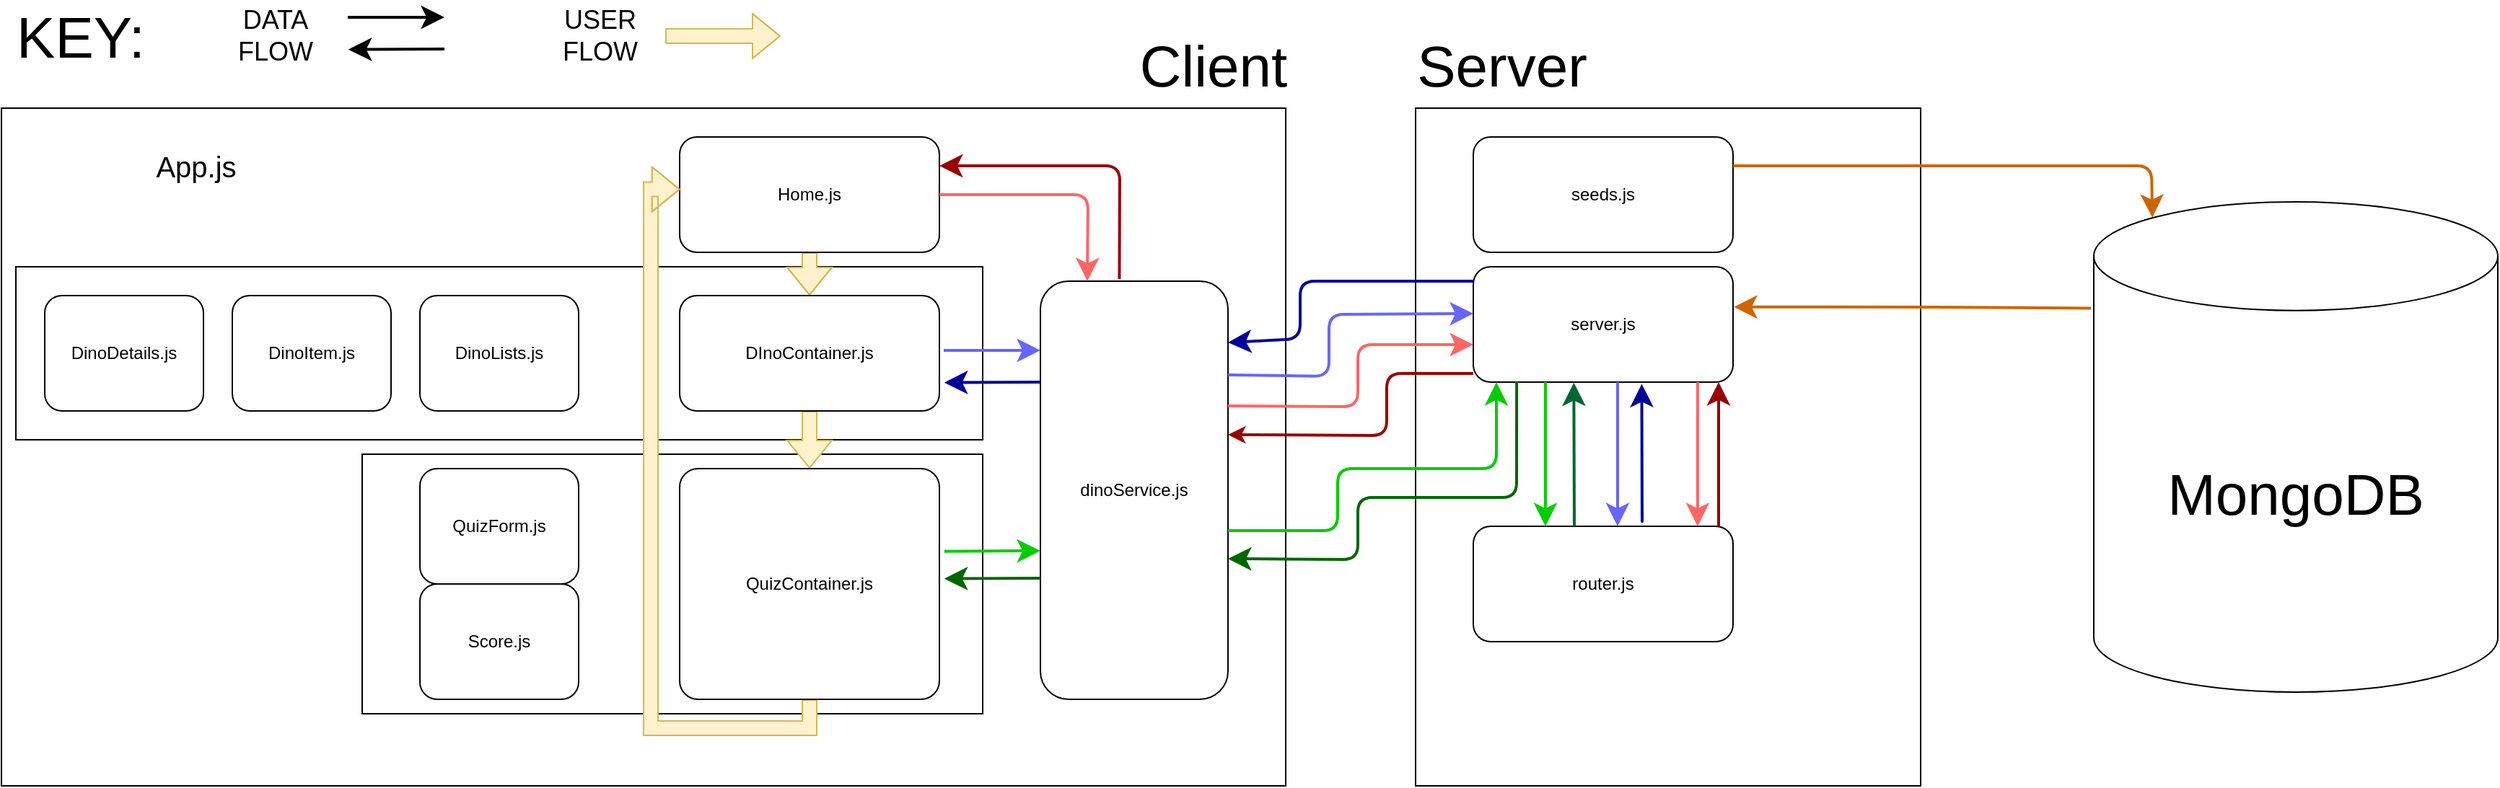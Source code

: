 <mxfile version="14.9.8" type="device"><diagram id="69IqrSRQx-XVBnigVxtG" name="Page-1"><mxGraphModel dx="1613" dy="448" grid="1" gridSize="10" guides="1" tooltips="1" connect="1" arrows="1" fold="1" page="1" pageScale="1" pageWidth="827" pageHeight="1169" math="0" shadow="0"><root><mxCell id="0"/><mxCell id="1" parent="0"/><mxCell id="CkuuCCrntn-yMbLoEFMr-21" value="" style="rounded=0;whiteSpace=wrap;html=1;" vertex="1" parent="1"><mxGeometry x="-350" y="200" width="670" height="120" as="geometry"/></mxCell><mxCell id="HHuKCilpXihRQzWT8LTN-1" value="" style="rounded=0;whiteSpace=wrap;html=1;fillColor=none;" parent="1" vertex="1"><mxGeometry x="-360" y="90" width="890" height="470" as="geometry"/></mxCell><mxCell id="CkuuCCrntn-yMbLoEFMr-20" value="" style="rounded=0;whiteSpace=wrap;html=1;" vertex="1" parent="1"><mxGeometry x="-110" y="330" width="430" height="180" as="geometry"/></mxCell><mxCell id="HHuKCilpXihRQzWT8LTN-2" value="" style="rounded=0;whiteSpace=wrap;html=1;fillColor=none;" parent="1" vertex="1"><mxGeometry x="620" y="90" width="350" height="470" as="geometry"/></mxCell><mxCell id="HHuKCilpXihRQzWT8LTN-4" value="&lt;font style=&quot;font-size: 40px&quot;&gt;MongoDB&lt;/font&gt;" style="shape=cylinder3;whiteSpace=wrap;html=1;boundedLbl=1;backgroundOutline=1;size=37.667;fillColor=none;" parent="1" vertex="1"><mxGeometry x="1090" y="155" width="280" height="340" as="geometry"/></mxCell><mxCell id="HHuKCilpXihRQzWT8LTN-5" value="&lt;font style=&quot;font-size: 40px&quot;&gt;Client&lt;/font&gt;" style="text;html=1;strokeColor=none;fillColor=none;align=center;verticalAlign=middle;whiteSpace=wrap;rounded=0;" parent="1" vertex="1"><mxGeometry x="460" y="50" width="40" height="20" as="geometry"/></mxCell><mxCell id="CkuuCCrntn-yMbLoEFMr-6" value="" style="edgeStyle=orthogonalEdgeStyle;shape=flexArrow;rounded=0;orthogonalLoop=1;jettySize=auto;html=1;strokeColor=#d6b656;fillColor=#fff2cc;" edge="1" parent="1" source="HHuKCilpXihRQzWT8LTN-6" target="HHuKCilpXihRQzWT8LTN-7"><mxGeometry relative="1" as="geometry"/></mxCell><mxCell id="HHuKCilpXihRQzWT8LTN-6" value="Home.js" style="rounded=1;whiteSpace=wrap;html=1;fillColor=none;" parent="1" vertex="1"><mxGeometry x="110" y="110" width="180" height="80" as="geometry"/></mxCell><mxCell id="CkuuCCrntn-yMbLoEFMr-7" value="" style="edgeStyle=orthogonalEdgeStyle;shape=flexArrow;rounded=0;orthogonalLoop=1;jettySize=auto;html=1;strokeColor=#d6b656;fillColor=#fff2cc;" edge="1" parent="1" source="HHuKCilpXihRQzWT8LTN-7" target="HHuKCilpXihRQzWT8LTN-12"><mxGeometry relative="1" as="geometry"/></mxCell><mxCell id="HHuKCilpXihRQzWT8LTN-7" value="DInoContainer.js" style="rounded=1;whiteSpace=wrap;html=1;fillColor=none;" parent="1" vertex="1"><mxGeometry x="110" y="220" width="180" height="80" as="geometry"/></mxCell><mxCell id="HHuKCilpXihRQzWT8LTN-10" value="DinoDetails.js" style="rounded=1;whiteSpace=wrap;html=1;fillColor=none;" parent="1" vertex="1"><mxGeometry x="-330" y="220" width="110" height="80" as="geometry"/></mxCell><mxCell id="HHuKCilpXihRQzWT8LTN-11" value="dinoService.js" style="rounded=1;whiteSpace=wrap;html=1;fillColor=none;" parent="1" vertex="1"><mxGeometry x="360" y="210" width="130" height="290" as="geometry"/></mxCell><mxCell id="CkuuCCrntn-yMbLoEFMr-8" style="edgeStyle=orthogonalEdgeStyle;shape=flexArrow;rounded=0;orthogonalLoop=1;jettySize=auto;html=1;exitX=0.5;exitY=1;exitDx=0;exitDy=0;strokeColor=#d6b656;entryX=0.002;entryY=0.454;entryDx=0;entryDy=0;entryPerimeter=0;fillColor=#fff2cc;" edge="1" parent="1" source="HHuKCilpXihRQzWT8LTN-12" target="HHuKCilpXihRQzWT8LTN-6"><mxGeometry relative="1" as="geometry"/></mxCell><mxCell id="HHuKCilpXihRQzWT8LTN-12" value="QuizContainer.js" style="rounded=1;whiteSpace=wrap;html=1;fillColor=none;arcSize=8;" parent="1" vertex="1"><mxGeometry x="110" y="340" width="180" height="160" as="geometry"/></mxCell><mxCell id="HHuKCilpXihRQzWT8LTN-13" value="QuizForm.js" style="rounded=1;whiteSpace=wrap;html=1;fillColor=none;" parent="1" vertex="1"><mxGeometry x="-70" y="340" width="110" height="80" as="geometry"/></mxCell><mxCell id="HHuKCilpXihRQzWT8LTN-16" value="DinoItem.js" style="rounded=1;whiteSpace=wrap;html=1;fillColor=none;" parent="1" vertex="1"><mxGeometry x="-200" y="220" width="110" height="80" as="geometry"/></mxCell><mxCell id="HHuKCilpXihRQzWT8LTN-17" value="DinoLists.js" style="rounded=1;whiteSpace=wrap;html=1;fillColor=none;" parent="1" vertex="1"><mxGeometry x="-70" y="220" width="110" height="80" as="geometry"/></mxCell><mxCell id="HHuKCilpXihRQzWT8LTN-18" value="Score.js" style="rounded=1;whiteSpace=wrap;html=1;fillColor=none;" parent="1" vertex="1"><mxGeometry x="-70" y="420" width="110" height="80" as="geometry"/></mxCell><mxCell id="HHuKCilpXihRQzWT8LTN-19" value="&lt;span style=&quot;font-size: 40px&quot;&gt;Server&lt;/span&gt;" style="text;html=1;strokeColor=none;fillColor=none;align=center;verticalAlign=middle;whiteSpace=wrap;rounded=0;" parent="1" vertex="1"><mxGeometry x="660" y="50" width="40" height="20" as="geometry"/></mxCell><mxCell id="HHuKCilpXihRQzWT8LTN-21" value="seeds.js" style="rounded=1;whiteSpace=wrap;html=1;fillColor=none;" parent="1" vertex="1"><mxGeometry x="660" y="110" width="180" height="80" as="geometry"/></mxCell><mxCell id="HHuKCilpXihRQzWT8LTN-22" value="server.js" style="rounded=1;whiteSpace=wrap;html=1;fillColor=none;" parent="1" vertex="1"><mxGeometry x="660" y="200" width="180" height="80" as="geometry"/></mxCell><mxCell id="HHuKCilpXihRQzWT8LTN-23" value="router.js" style="rounded=1;whiteSpace=wrap;html=1;fillColor=none;" parent="1" vertex="1"><mxGeometry x="660" y="380" width="180" height="80" as="geometry"/></mxCell><mxCell id="HHuKCilpXihRQzWT8LTN-26" value="" style="endArrow=classic;html=1;strokeWidth=2;endFill=1;endSize=10;exitX=1;exitY=0.5;exitDx=0;exitDy=0;entryX=0.25;entryY=0;entryDx=0;entryDy=0;strokeColor=#FF6666;" parent="1" source="HHuKCilpXihRQzWT8LTN-6" target="HHuKCilpXihRQzWT8LTN-11" edge="1"><mxGeometry width="50" height="50" relative="1" as="geometry"><mxPoint x="340" y="60" as="sourcePoint"/><mxPoint x="390" y="10" as="targetPoint"/><Array as="points"><mxPoint x="320" y="150"/><mxPoint x="393" y="150"/></Array></mxGeometry></mxCell><mxCell id="HHuKCilpXihRQzWT8LTN-28" value="" style="endArrow=classic;html=1;strokeWidth=2;endFill=1;endSize=10;exitX=1;exitY=0.25;exitDx=0;exitDy=0;entryX=0;entryY=0.5;entryDx=0;entryDy=0;strokeColor=#FF6666;" parent="1" edge="1"><mxGeometry width="50" height="50" relative="1" as="geometry"><mxPoint x="490" y="296.5" as="sourcePoint"/><mxPoint x="660" y="254" as="targetPoint"/><Array as="points"><mxPoint x="580" y="297"/><mxPoint x="580" y="254"/></Array></mxGeometry></mxCell><mxCell id="HHuKCilpXihRQzWT8LTN-30" value="" style="endArrow=classic;html=1;strokeWidth=2;endFill=1;endSize=10;entryX=0.5;entryY=0;entryDx=0;entryDy=0;strokeColor=#FF6666;" parent="1" edge="1"><mxGeometry width="50" height="50" relative="1" as="geometry"><mxPoint x="815.46" y="280" as="sourcePoint"/><mxPoint x="815.46" y="380" as="targetPoint"/><Array as="points"><mxPoint x="815.46" y="280"/></Array></mxGeometry></mxCell><mxCell id="HHuKCilpXihRQzWT8LTN-38" value="" style="endArrow=classic;html=1;endSize=10;strokeColor=#990000;strokeWidth=2;entryX=0.75;entryY=1;entryDx=0;entryDy=0;exitX=0.75;exitY=0;exitDx=0;exitDy=0;" parent="1" edge="1"><mxGeometry width="50" height="50" relative="1" as="geometry"><mxPoint x="830.0" y="380" as="sourcePoint"/><mxPoint x="830.0" y="280" as="targetPoint"/></mxGeometry></mxCell><mxCell id="HHuKCilpXihRQzWT8LTN-40" value="" style="endArrow=none;html=1;strokeWidth=2;endFill=0;endSize=10;exitX=1;exitY=0.25;exitDx=0;exitDy=0;entryX=0;entryY=0.5;entryDx=0;entryDy=0;strokeColor=#990000;startArrow=classic;startFill=1;" parent="1" edge="1"><mxGeometry width="50" height="50" relative="1" as="geometry"><mxPoint x="490" y="316.5" as="sourcePoint"/><mxPoint x="660" y="274" as="targetPoint"/><Array as="points"><mxPoint x="600" y="317"/><mxPoint x="600" y="274"/></Array></mxGeometry></mxCell><mxCell id="HHuKCilpXihRQzWT8LTN-42" value="" style="endArrow=classic;html=1;endSize=10;strokeWidth=2;strokeColor=#6666FF;" parent="1" edge="1"><mxGeometry width="50" height="50" relative="1" as="geometry"><mxPoint x="293" y="258" as="sourcePoint"/><mxPoint x="360" y="258" as="targetPoint"/></mxGeometry></mxCell><mxCell id="HHuKCilpXihRQzWT8LTN-44" value="" style="endArrow=classic;html=1;strokeWidth=2;endFill=1;endSize=10;exitX=1;exitY=0.25;exitDx=0;exitDy=0;entryX=0;entryY=0.5;entryDx=0;entryDy=0;strokeColor=#6666FF;" parent="1" edge="1"><mxGeometry width="50" height="50" relative="1" as="geometry"><mxPoint x="490" y="275" as="sourcePoint"/><mxPoint x="660" y="232.5" as="targetPoint"/><Array as="points"><mxPoint x="560" y="276"/><mxPoint x="560" y="233"/></Array></mxGeometry></mxCell><mxCell id="HHuKCilpXihRQzWT8LTN-45" value="" style="endArrow=classic;html=1;strokeWidth=2;endFill=1;endSize=10;entryX=0.5;entryY=0;entryDx=0;entryDy=0;strokeColor=#6666FF;" parent="1" edge="1"><mxGeometry width="50" height="50" relative="1" as="geometry"><mxPoint x="760" y="280" as="sourcePoint"/><mxPoint x="760" y="380" as="targetPoint"/><Array as="points"><mxPoint x="760" y="280"/><mxPoint x="760" y="320"/></Array></mxGeometry></mxCell><mxCell id="HHuKCilpXihRQzWT8LTN-53" value="" style="endArrow=none;html=1;strokeWidth=2;endFill=0;endSize=10;exitX=1;exitY=0.25;exitDx=0;exitDy=0;entryX=0;entryY=0.5;entryDx=0;entryDy=0;startArrow=classic;startFill=1;strokeColor=#000099;startSize=10;" parent="1" edge="1"><mxGeometry width="50" height="50" relative="1" as="geometry"><mxPoint x="490" y="252.5" as="sourcePoint"/><mxPoint x="660" y="210" as="targetPoint"/><Array as="points"><mxPoint x="540" y="250"/><mxPoint x="540" y="210"/></Array></mxGeometry></mxCell><mxCell id="HHuKCilpXihRQzWT8LTN-54" value="" style="endArrow=none;html=1;endSize=10;strokeWidth=2;exitX=1.019;exitY=0.604;exitDx=0;exitDy=0;exitPerimeter=0;strokeColor=#000099;startArrow=classic;startFill=1;endFill=0;startSize=10;" parent="1" edge="1"><mxGeometry width="50" height="50" relative="1" as="geometry"><mxPoint x="293.42" y="280.32" as="sourcePoint"/><mxPoint x="360" y="280" as="targetPoint"/></mxGeometry></mxCell><mxCell id="HHuKCilpXihRQzWT8LTN-56" value="" style="endArrow=classic;html=1;endSize=10;strokeWidth=2;exitX=1.019;exitY=0.604;exitDx=0;exitDy=0;exitPerimeter=0;strokeColor=#00CC00;" parent="1" edge="1"><mxGeometry width="50" height="50" relative="1" as="geometry"><mxPoint x="293.42" y="397.32" as="sourcePoint"/><mxPoint x="360" y="397" as="targetPoint"/></mxGeometry></mxCell><mxCell id="HHuKCilpXihRQzWT8LTN-57" value="" style="endArrow=none;html=1;endSize=10;strokeWidth=2;exitX=1.019;exitY=0.604;exitDx=0;exitDy=0;exitPerimeter=0;startArrow=classic;startFill=1;endFill=0;startSize=10;strokeColor=#006600;" parent="1" edge="1"><mxGeometry width="50" height="50" relative="1" as="geometry"><mxPoint x="293.42" y="416.32" as="sourcePoint"/><mxPoint x="360" y="416" as="targetPoint"/></mxGeometry></mxCell><mxCell id="HHuKCilpXihRQzWT8LTN-59" value="" style="endArrow=classic;html=1;strokeWidth=2;endFill=1;endSize=10;strokeColor=#00CC00;" parent="1" edge="1"><mxGeometry width="50" height="50" relative="1" as="geometry"><mxPoint x="490" y="383" as="sourcePoint"/><mxPoint x="676" y="280" as="targetPoint"/><Array as="points"><mxPoint x="566" y="383"/><mxPoint x="566" y="340"/><mxPoint x="676" y="340"/></Array></mxGeometry></mxCell><mxCell id="HHuKCilpXihRQzWT8LTN-60" value="" style="endArrow=classic;html=1;strokeWidth=2;endFill=1;endSize=10;entryX=0.5;entryY=0;entryDx=0;entryDy=0;strokeColor=#00CC00;" parent="1" edge="1"><mxGeometry width="50" height="50" relative="1" as="geometry"><mxPoint x="710" y="280" as="sourcePoint"/><mxPoint x="710" y="380" as="targetPoint"/><Array as="points"><mxPoint x="710" y="280"/></Array></mxGeometry></mxCell><mxCell id="HHuKCilpXihRQzWT8LTN-65" value="" style="endArrow=none;html=1;strokeWidth=2;endFill=0;endSize=10;exitX=1;exitY=0.25;exitDx=0;exitDy=0;entryX=0.167;entryY=0.995;entryDx=0;entryDy=0;entryPerimeter=0;startArrow=classic;startFill=1;strokeColor=#006600;startSize=10;" parent="1" target="HHuKCilpXihRQzWT8LTN-22" edge="1"><mxGeometry width="50" height="50" relative="1" as="geometry"><mxPoint x="490" y="402.5" as="sourcePoint"/><mxPoint x="690" y="300" as="targetPoint"/><Array as="points"><mxPoint x="580" y="403"/><mxPoint x="580" y="360"/><mxPoint x="690" y="360"/></Array></mxGeometry></mxCell><mxCell id="HHuKCilpXihRQzWT8LTN-68" value="" style="endArrow=classic;html=1;startSize=10;endSize=10;strokeWidth=2;exitX=1;exitY=0.25;exitDx=0;exitDy=0;entryX=0.145;entryY=0;entryDx=0;entryDy=10.923;entryPerimeter=0;strokeColor=#CC6600;" parent="1" source="HHuKCilpXihRQzWT8LTN-21" target="HHuKCilpXihRQzWT8LTN-4" edge="1"><mxGeometry width="50" height="50" relative="1" as="geometry"><mxPoint x="1030" y="130" as="sourcePoint"/><mxPoint x="1160" y="130" as="targetPoint"/><Array as="points"><mxPoint x="1130" y="130"/></Array></mxGeometry></mxCell><mxCell id="HHuKCilpXihRQzWT8LTN-69" value="&lt;font style=&quot;font-size: 20px&quot;&gt;App.js&lt;/font&gt;" style="text;html=1;strokeColor=none;fillColor=none;align=center;verticalAlign=middle;whiteSpace=wrap;rounded=0;" parent="1" vertex="1"><mxGeometry x="-245" y="120" width="40" height="20" as="geometry"/></mxCell><mxCell id="CkuuCCrntn-yMbLoEFMr-1" value="" style="endArrow=classic;html=1;strokeWidth=2;endFill=1;endSize=10;entryX=0.554;entryY=1.015;entryDx=0;entryDy=0;entryPerimeter=0;strokeColor=#000099;" edge="1" parent="1"><mxGeometry width="50" height="50" relative="1" as="geometry"><mxPoint x="777" y="370" as="sourcePoint"/><mxPoint x="776.72" y="281.2" as="targetPoint"/><Array as="points"><mxPoint x="777" y="380"/></Array></mxGeometry></mxCell><mxCell id="CkuuCCrntn-yMbLoEFMr-2" value="" style="endArrow=classic;html=1;startSize=10;endSize=10;strokeWidth=2;entryX=1.003;entryY=0.348;entryDx=0;entryDy=0;entryPerimeter=0;strokeColor=#CC6600;exitX=-0.007;exitY=0.217;exitDx=0;exitDy=0;exitPerimeter=0;" edge="1" parent="1" source="HHuKCilpXihRQzWT8LTN-4" target="HHuKCilpXihRQzWT8LTN-22"><mxGeometry width="50" height="50" relative="1" as="geometry"><mxPoint x="1080" y="228" as="sourcePoint"/><mxPoint x="1130.6" y="190.003" as="targetPoint"/><Array as="points"><mxPoint x="990" y="228"/></Array></mxGeometry></mxCell><mxCell id="CkuuCCrntn-yMbLoEFMr-5" value="" style="endArrow=classic;html=1;strokeWidth=2;endFill=1;endSize=10;entryX=0.387;entryY=1.004;entryDx=0;entryDy=0;entryPerimeter=0;strokeColor=#006633;" edge="1" parent="1" target="HHuKCilpXihRQzWT8LTN-22"><mxGeometry width="50" height="50" relative="1" as="geometry"><mxPoint x="730" y="380" as="sourcePoint"/><mxPoint x="760" y="340" as="targetPoint"/><Array as="points"><mxPoint x="730" y="380"/></Array></mxGeometry></mxCell><mxCell id="CkuuCCrntn-yMbLoEFMr-10" value="" style="endArrow=classic;html=1;strokeWidth=2;endFill=1;endSize=10;entryX=1;entryY=0.25;entryDx=0;entryDy=0;exitX=0.421;exitY=-0.005;exitDx=0;exitDy=0;exitPerimeter=0;strokeColor=#990000;" edge="1" parent="1" source="HHuKCilpXihRQzWT8LTN-11" target="HHuKCilpXihRQzWT8LTN-6"><mxGeometry width="50" height="50" relative="1" as="geometry"><mxPoint x="435" y="210" as="sourcePoint"/><mxPoint x="435.0" y="220" as="targetPoint"/><Array as="points"><mxPoint x="415" y="130"/></Array></mxGeometry></mxCell><mxCell id="CkuuCCrntn-yMbLoEFMr-13" value="" style="shape=flexArrow;endArrow=classic;html=1;strokeColor=#d6b656;fillColor=#fff2cc;" edge="1" parent="1"><mxGeometry width="50" height="50" relative="1" as="geometry"><mxPoint x="100" y="40" as="sourcePoint"/><mxPoint x="180" y="40" as="targetPoint"/><Array as="points"><mxPoint x="130" y="40"/></Array></mxGeometry></mxCell><mxCell id="CkuuCCrntn-yMbLoEFMr-14" value="&lt;font style=&quot;font-size: 18px&quot;&gt;USER FLOW&lt;/font&gt;" style="text;html=1;strokeColor=none;fillColor=none;align=center;verticalAlign=middle;whiteSpace=wrap;rounded=0;" vertex="1" parent="1"><mxGeometry x="20" y="30" width="70" height="20" as="geometry"/></mxCell><mxCell id="CkuuCCrntn-yMbLoEFMr-15" value="" style="endArrow=classic;html=1;endSize=10;strokeWidth=2;" edge="1" parent="1"><mxGeometry width="50" height="50" relative="1" as="geometry"><mxPoint x="-120" y="27" as="sourcePoint"/><mxPoint x="-53" y="27" as="targetPoint"/></mxGeometry></mxCell><mxCell id="CkuuCCrntn-yMbLoEFMr-16" value="" style="endArrow=none;html=1;endSize=10;strokeWidth=2;exitX=1.019;exitY=0.604;exitDx=0;exitDy=0;exitPerimeter=0;startArrow=classic;startFill=1;endFill=0;startSize=10;" edge="1" parent="1"><mxGeometry width="50" height="50" relative="1" as="geometry"><mxPoint x="-119.58" y="49.32" as="sourcePoint"/><mxPoint x="-53" y="49" as="targetPoint"/></mxGeometry></mxCell><mxCell id="CkuuCCrntn-yMbLoEFMr-17" value="&lt;font style=&quot;font-size: 18px&quot;&gt;DATA FLOW&lt;/font&gt;" style="text;html=1;strokeColor=none;fillColor=none;align=center;verticalAlign=middle;whiteSpace=wrap;rounded=0;" vertex="1" parent="1"><mxGeometry x="-205" y="30" width="70" height="20" as="geometry"/></mxCell><mxCell id="CkuuCCrntn-yMbLoEFMr-18" value="&lt;font style=&quot;font-size: 40px&quot;&gt;KEY:&lt;/font&gt;" style="text;html=1;strokeColor=none;fillColor=none;align=center;verticalAlign=middle;whiteSpace=wrap;rounded=0;" vertex="1" parent="1"><mxGeometry x="-340" y="30" width="70" height="20" as="geometry"/></mxCell></root></mxGraphModel></diagram></mxfile>